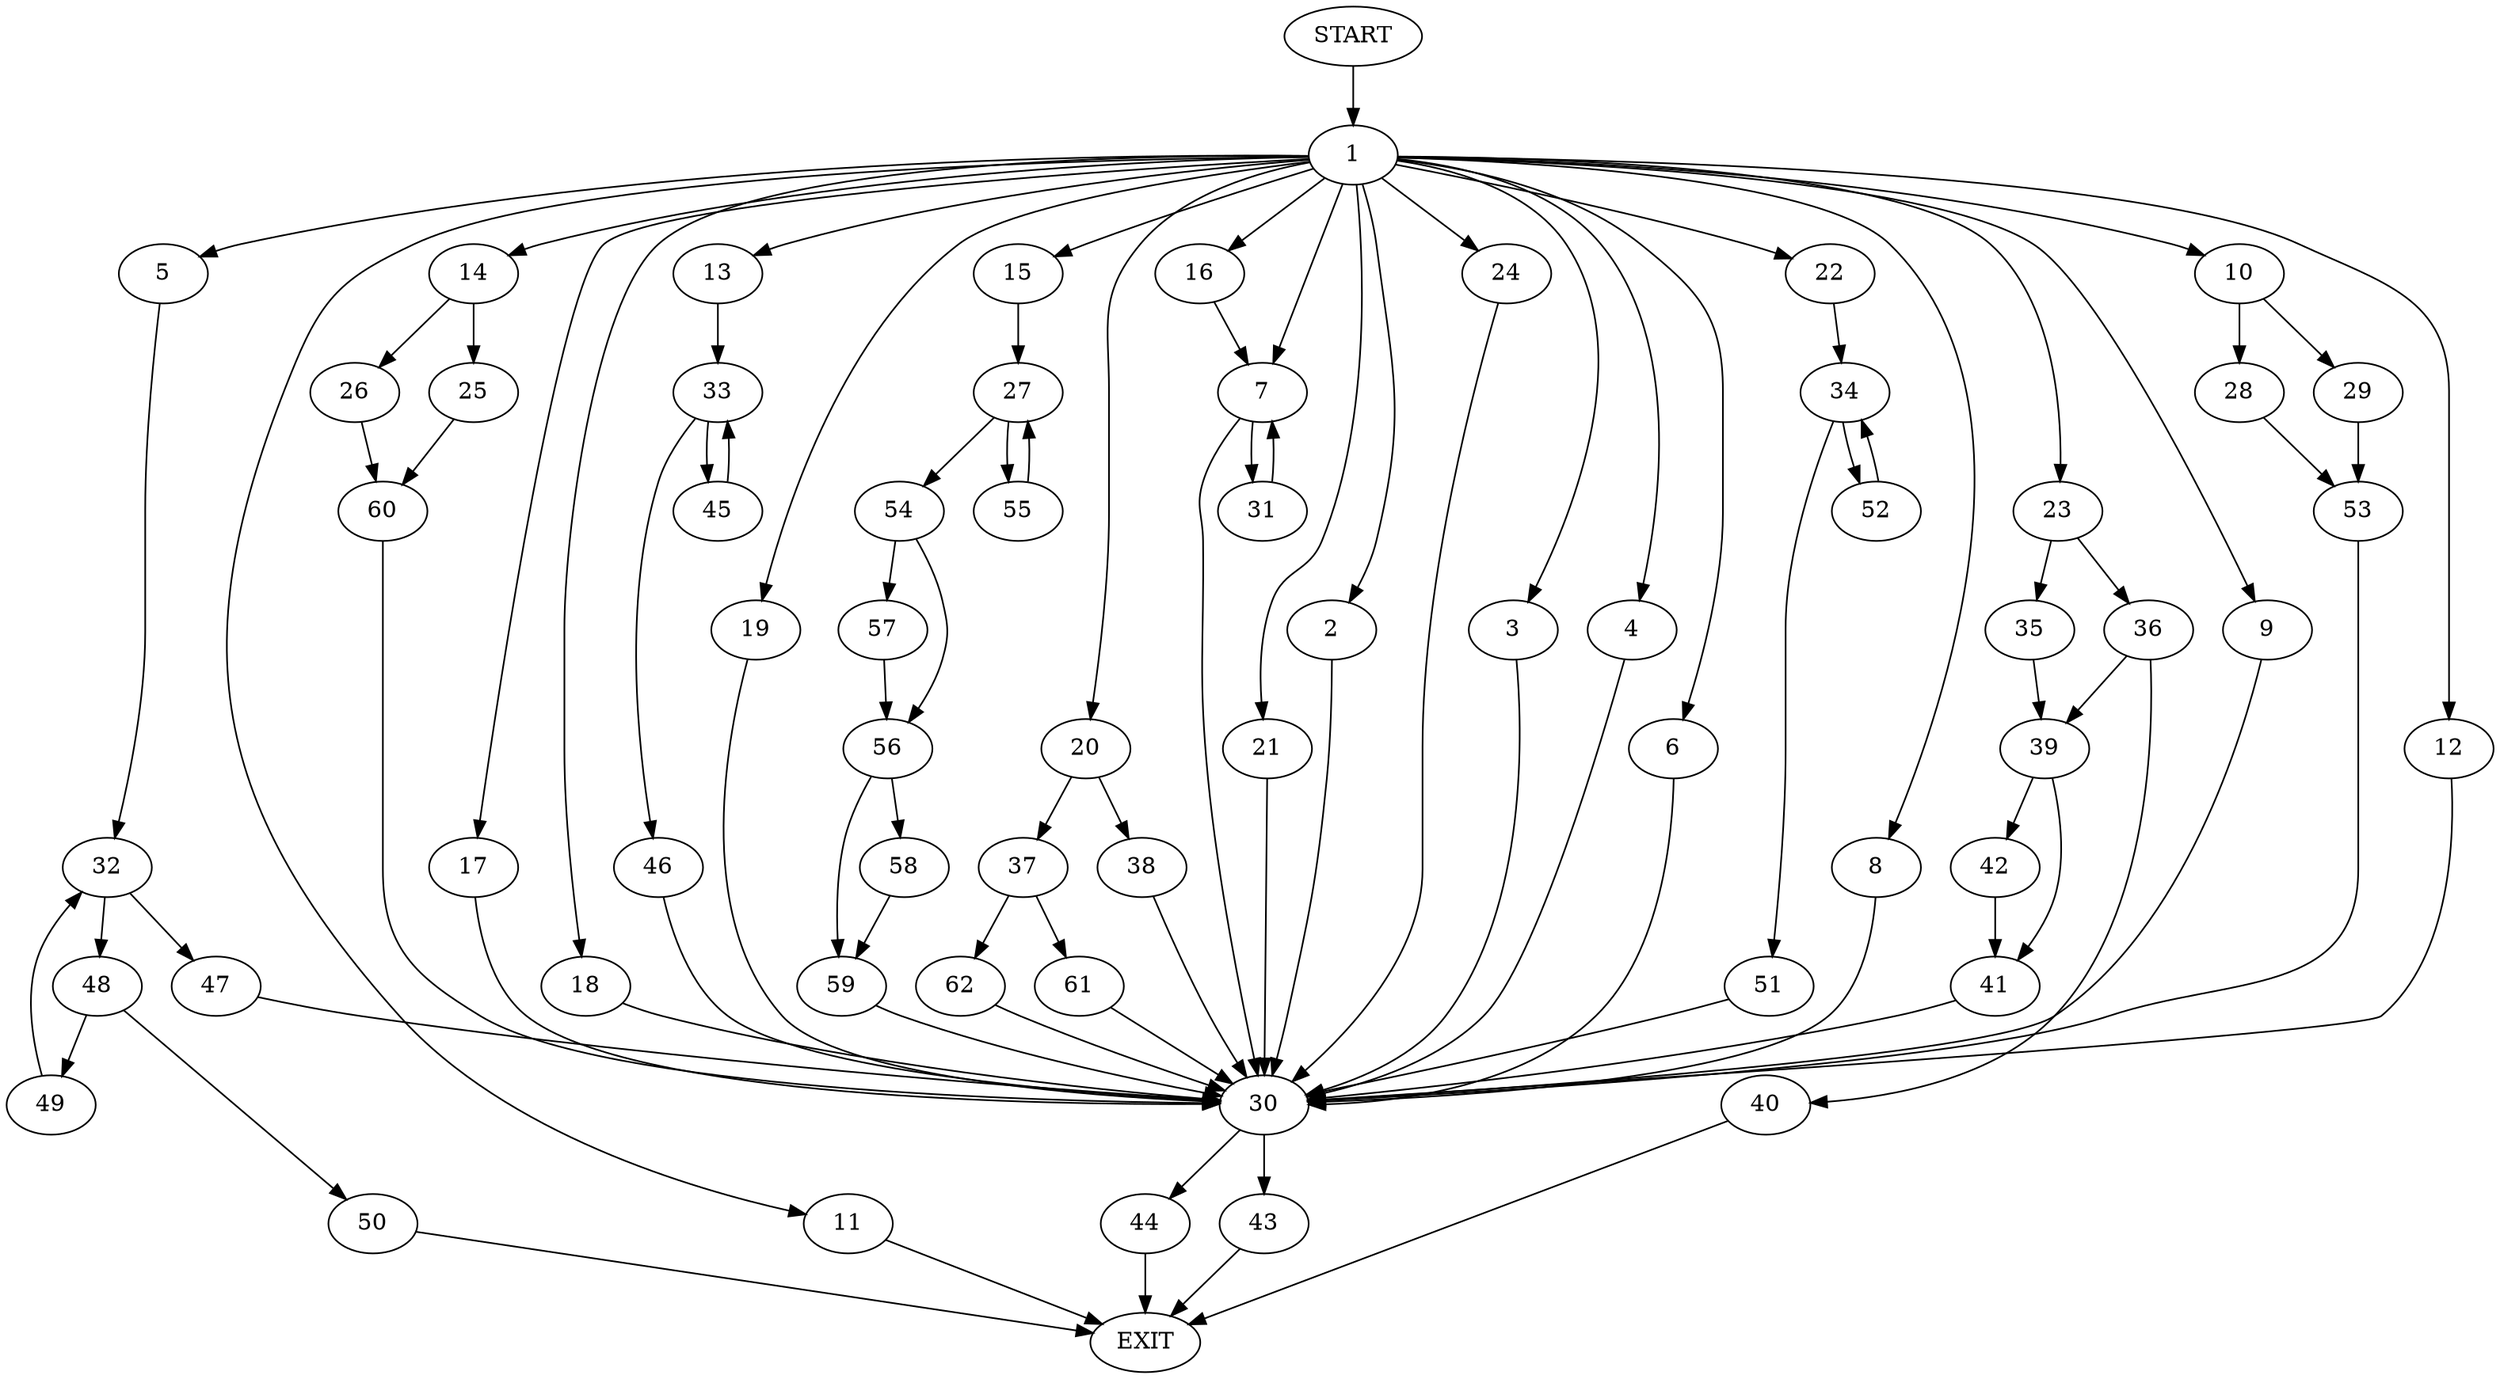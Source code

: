 digraph {
0 [label="START"]
63 [label="EXIT"]
0 -> 1
1 -> 2
1 -> 3
1 -> 4
1 -> 5
1 -> 6
1 -> 7
1 -> 8
1 -> 9
1 -> 10
1 -> 11
1 -> 12
1 -> 13
1 -> 14
1 -> 15
1 -> 16
1 -> 17
1 -> 18
1 -> 19
1 -> 20
1 -> 21
1 -> 22
1 -> 23
1 -> 24
14 -> 25
14 -> 26
15 -> 27
10 -> 28
10 -> 29
17 -> 30
2 -> 30
6 -> 30
8 -> 30
12 -> 30
7 -> 31
7 -> 30
24 -> 30
21 -> 30
3 -> 30
19 -> 30
18 -> 30
16 -> 7
5 -> 32
13 -> 33
22 -> 34
9 -> 30
23 -> 35
23 -> 36
11 -> 63
20 -> 37
20 -> 38
4 -> 30
36 -> 39
36 -> 40
35 -> 39
39 -> 41
39 -> 42
40 -> 63
41 -> 30
42 -> 41
30 -> 43
30 -> 44
31 -> 7
33 -> 45
33 -> 46
46 -> 30
45 -> 33
32 -> 47
32 -> 48
47 -> 30
48 -> 49
48 -> 50
50 -> 63
49 -> 32
34 -> 51
34 -> 52
51 -> 30
52 -> 34
29 -> 53
28 -> 53
53 -> 30
27 -> 54
27 -> 55
55 -> 27
54 -> 56
54 -> 57
57 -> 56
56 -> 58
56 -> 59
58 -> 59
59 -> 30
25 -> 60
26 -> 60
60 -> 30
37 -> 61
37 -> 62
38 -> 30
61 -> 30
62 -> 30
44 -> 63
43 -> 63
}
